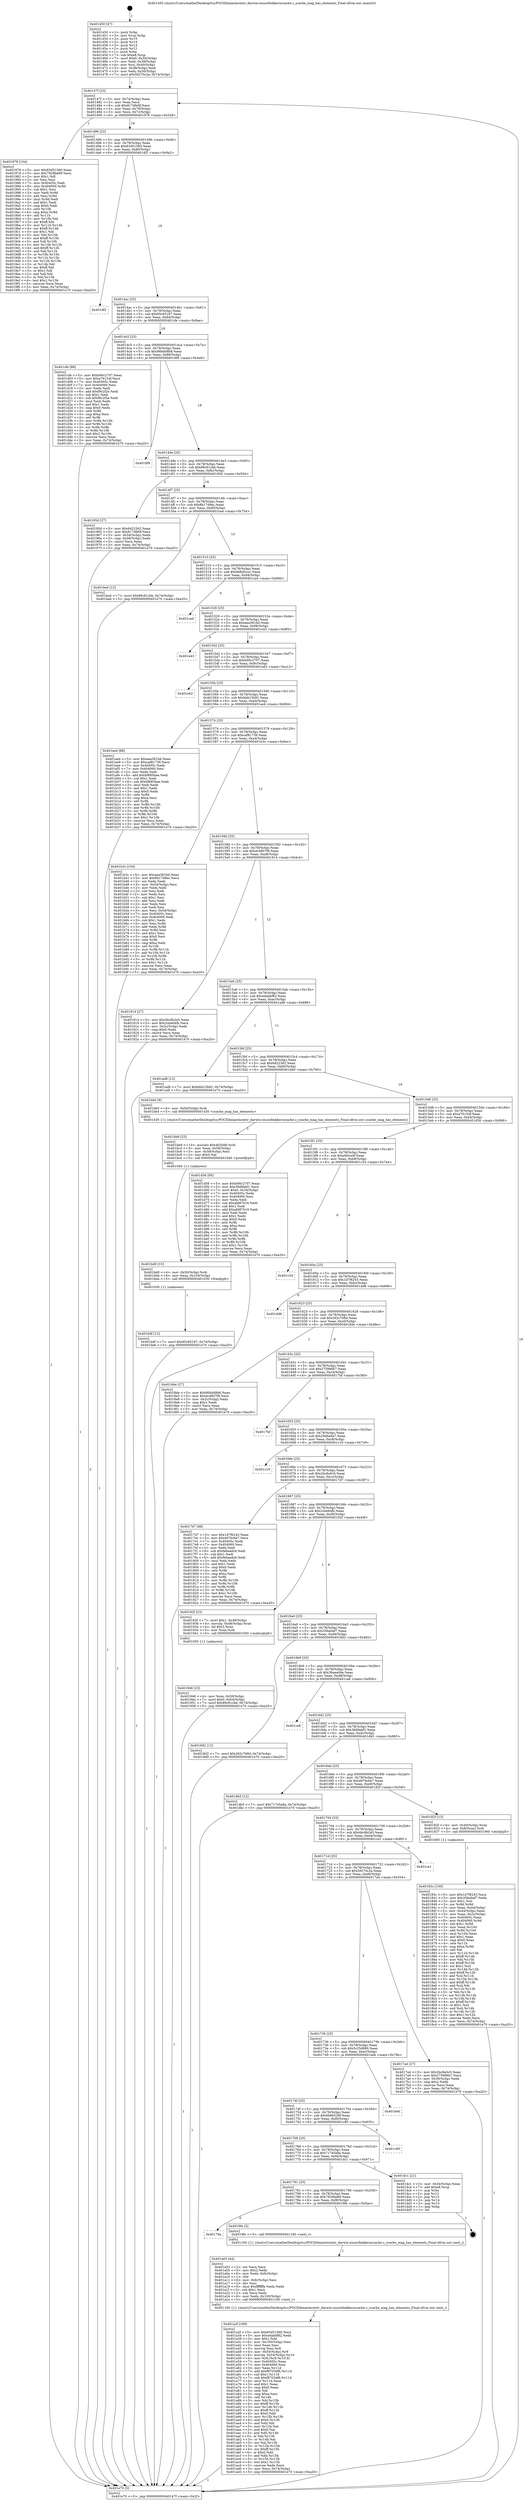digraph "0x401450" {
  label = "0x401450 (/mnt/c/Users/mathe/Desktop/tcc/POCII/binaries/extr_darwin-xnuosfmkkernzcache.c_zcache_mag_has_elements_Final-ollvm.out::main(0))"
  labelloc = "t"
  node[shape=record]

  Entry [label="",width=0.3,height=0.3,shape=circle,fillcolor=black,style=filled]
  "0x40147f" [label="{
     0x40147f [23]\l
     | [instrs]\l
     &nbsp;&nbsp;0x40147f \<+3\>: mov -0x74(%rbp),%eax\l
     &nbsp;&nbsp;0x401482 \<+2\>: mov %eax,%ecx\l
     &nbsp;&nbsp;0x401484 \<+6\>: sub $0x817dfe0f,%ecx\l
     &nbsp;&nbsp;0x40148a \<+3\>: mov %eax,-0x78(%rbp)\l
     &nbsp;&nbsp;0x40148d \<+3\>: mov %ecx,-0x7c(%rbp)\l
     &nbsp;&nbsp;0x401490 \<+6\>: je 0000000000401978 \<main+0x528\>\l
  }"]
  "0x401978" [label="{
     0x401978 [134]\l
     | [instrs]\l
     &nbsp;&nbsp;0x401978 \<+5\>: mov $0x83d51560,%eax\l
     &nbsp;&nbsp;0x40197d \<+5\>: mov $0x7929be89,%ecx\l
     &nbsp;&nbsp;0x401982 \<+2\>: mov $0x1,%dl\l
     &nbsp;&nbsp;0x401984 \<+2\>: xor %esi,%esi\l
     &nbsp;&nbsp;0x401986 \<+7\>: mov 0x40405c,%edi\l
     &nbsp;&nbsp;0x40198d \<+8\>: mov 0x404060,%r8d\l
     &nbsp;&nbsp;0x401995 \<+3\>: sub $0x1,%esi\l
     &nbsp;&nbsp;0x401998 \<+3\>: mov %edi,%r9d\l
     &nbsp;&nbsp;0x40199b \<+3\>: add %esi,%r9d\l
     &nbsp;&nbsp;0x40199e \<+4\>: imul %r9d,%edi\l
     &nbsp;&nbsp;0x4019a2 \<+3\>: and $0x1,%edi\l
     &nbsp;&nbsp;0x4019a5 \<+3\>: cmp $0x0,%edi\l
     &nbsp;&nbsp;0x4019a8 \<+4\>: sete %r10b\l
     &nbsp;&nbsp;0x4019ac \<+4\>: cmp $0xa,%r8d\l
     &nbsp;&nbsp;0x4019b0 \<+4\>: setl %r11b\l
     &nbsp;&nbsp;0x4019b4 \<+3\>: mov %r10b,%bl\l
     &nbsp;&nbsp;0x4019b7 \<+3\>: xor $0xff,%bl\l
     &nbsp;&nbsp;0x4019ba \<+3\>: mov %r11b,%r14b\l
     &nbsp;&nbsp;0x4019bd \<+4\>: xor $0xff,%r14b\l
     &nbsp;&nbsp;0x4019c1 \<+3\>: xor $0x1,%dl\l
     &nbsp;&nbsp;0x4019c4 \<+3\>: mov %bl,%r15b\l
     &nbsp;&nbsp;0x4019c7 \<+4\>: and $0xff,%r15b\l
     &nbsp;&nbsp;0x4019cb \<+3\>: and %dl,%r10b\l
     &nbsp;&nbsp;0x4019ce \<+3\>: mov %r14b,%r12b\l
     &nbsp;&nbsp;0x4019d1 \<+4\>: and $0xff,%r12b\l
     &nbsp;&nbsp;0x4019d5 \<+3\>: and %dl,%r11b\l
     &nbsp;&nbsp;0x4019d8 \<+3\>: or %r10b,%r15b\l
     &nbsp;&nbsp;0x4019db \<+3\>: or %r11b,%r12b\l
     &nbsp;&nbsp;0x4019de \<+3\>: xor %r12b,%r15b\l
     &nbsp;&nbsp;0x4019e1 \<+3\>: or %r14b,%bl\l
     &nbsp;&nbsp;0x4019e4 \<+3\>: xor $0xff,%bl\l
     &nbsp;&nbsp;0x4019e7 \<+3\>: or $0x1,%dl\l
     &nbsp;&nbsp;0x4019ea \<+2\>: and %dl,%bl\l
     &nbsp;&nbsp;0x4019ec \<+3\>: or %bl,%r15b\l
     &nbsp;&nbsp;0x4019ef \<+4\>: test $0x1,%r15b\l
     &nbsp;&nbsp;0x4019f3 \<+3\>: cmovne %ecx,%eax\l
     &nbsp;&nbsp;0x4019f6 \<+3\>: mov %eax,-0x74(%rbp)\l
     &nbsp;&nbsp;0x4019f9 \<+5\>: jmp 0000000000401e70 \<main+0xa20\>\l
  }"]
  "0x401496" [label="{
     0x401496 [22]\l
     | [instrs]\l
     &nbsp;&nbsp;0x401496 \<+5\>: jmp 000000000040149b \<main+0x4b\>\l
     &nbsp;&nbsp;0x40149b \<+3\>: mov -0x78(%rbp),%eax\l
     &nbsp;&nbsp;0x40149e \<+5\>: sub $0x83d51560,%eax\l
     &nbsp;&nbsp;0x4014a3 \<+3\>: mov %eax,-0x80(%rbp)\l
     &nbsp;&nbsp;0x4014a6 \<+6\>: je 0000000000401df2 \<main+0x9a2\>\l
  }"]
  Exit [label="",width=0.3,height=0.3,shape=circle,fillcolor=black,style=filled,peripheries=2]
  "0x401df2" [label="{
     0x401df2\l
  }", style=dashed]
  "0x4014ac" [label="{
     0x4014ac [25]\l
     | [instrs]\l
     &nbsp;&nbsp;0x4014ac \<+5\>: jmp 00000000004014b1 \<main+0x61\>\l
     &nbsp;&nbsp;0x4014b1 \<+3\>: mov -0x78(%rbp),%eax\l
     &nbsp;&nbsp;0x4014b4 \<+5\>: sub $0x85c65167,%eax\l
     &nbsp;&nbsp;0x4014b9 \<+6\>: mov %eax,-0x84(%rbp)\l
     &nbsp;&nbsp;0x4014bf \<+6\>: je 0000000000401cfe \<main+0x8ae\>\l
  }"]
  "0x401bdf" [label="{
     0x401bdf [12]\l
     | [instrs]\l
     &nbsp;&nbsp;0x401bdf \<+7\>: movl $0x85c65167,-0x74(%rbp)\l
     &nbsp;&nbsp;0x401be6 \<+5\>: jmp 0000000000401e70 \<main+0xa20\>\l
  }"]
  "0x401cfe" [label="{
     0x401cfe [88]\l
     | [instrs]\l
     &nbsp;&nbsp;0x401cfe \<+5\>: mov $0xb90c2707,%eax\l
     &nbsp;&nbsp;0x401d03 \<+5\>: mov $0xa76154f,%ecx\l
     &nbsp;&nbsp;0x401d08 \<+7\>: mov 0x40405c,%edx\l
     &nbsp;&nbsp;0x401d0f \<+7\>: mov 0x404060,%esi\l
     &nbsp;&nbsp;0x401d16 \<+2\>: mov %edx,%edi\l
     &nbsp;&nbsp;0x401d18 \<+6\>: add $0xf9c2f2e,%edi\l
     &nbsp;&nbsp;0x401d1e \<+3\>: sub $0x1,%edi\l
     &nbsp;&nbsp;0x401d21 \<+6\>: sub $0xf9c2f2e,%edi\l
     &nbsp;&nbsp;0x401d27 \<+3\>: imul %edi,%edx\l
     &nbsp;&nbsp;0x401d2a \<+3\>: and $0x1,%edx\l
     &nbsp;&nbsp;0x401d2d \<+3\>: cmp $0x0,%edx\l
     &nbsp;&nbsp;0x401d30 \<+4\>: sete %r8b\l
     &nbsp;&nbsp;0x401d34 \<+3\>: cmp $0xa,%esi\l
     &nbsp;&nbsp;0x401d37 \<+4\>: setl %r9b\l
     &nbsp;&nbsp;0x401d3b \<+3\>: mov %r8b,%r10b\l
     &nbsp;&nbsp;0x401d3e \<+3\>: and %r9b,%r10b\l
     &nbsp;&nbsp;0x401d41 \<+3\>: xor %r9b,%r8b\l
     &nbsp;&nbsp;0x401d44 \<+3\>: or %r8b,%r10b\l
     &nbsp;&nbsp;0x401d47 \<+4\>: test $0x1,%r10b\l
     &nbsp;&nbsp;0x401d4b \<+3\>: cmovne %ecx,%eax\l
     &nbsp;&nbsp;0x401d4e \<+3\>: mov %eax,-0x74(%rbp)\l
     &nbsp;&nbsp;0x401d51 \<+5\>: jmp 0000000000401e70 \<main+0xa20\>\l
  }"]
  "0x4014c5" [label="{
     0x4014c5 [25]\l
     | [instrs]\l
     &nbsp;&nbsp;0x4014c5 \<+5\>: jmp 00000000004014ca \<main+0x7a\>\l
     &nbsp;&nbsp;0x4014ca \<+3\>: mov -0x78(%rbp),%eax\l
     &nbsp;&nbsp;0x4014cd \<+5\>: sub $0x86bdd8b8,%eax\l
     &nbsp;&nbsp;0x4014d2 \<+6\>: mov %eax,-0x88(%rbp)\l
     &nbsp;&nbsp;0x4014d8 \<+6\>: je 00000000004018f9 \<main+0x4a9\>\l
  }"]
  "0x401bd0" [label="{
     0x401bd0 [15]\l
     | [instrs]\l
     &nbsp;&nbsp;0x401bd0 \<+4\>: mov -0x50(%rbp),%rdi\l
     &nbsp;&nbsp;0x401bd4 \<+6\>: mov %eax,-0x104(%rbp)\l
     &nbsp;&nbsp;0x401bda \<+5\>: call 0000000000401030 \<free@plt\>\l
     | [calls]\l
     &nbsp;&nbsp;0x401030 \{1\} (unknown)\l
  }"]
  "0x4018f9" [label="{
     0x4018f9\l
  }", style=dashed]
  "0x4014de" [label="{
     0x4014de [25]\l
     | [instrs]\l
     &nbsp;&nbsp;0x4014de \<+5\>: jmp 00000000004014e3 \<main+0x93\>\l
     &nbsp;&nbsp;0x4014e3 \<+3\>: mov -0x78(%rbp),%eax\l
     &nbsp;&nbsp;0x4014e6 \<+5\>: sub $0x89c81cbb,%eax\l
     &nbsp;&nbsp;0x4014eb \<+6\>: mov %eax,-0x8c(%rbp)\l
     &nbsp;&nbsp;0x4014f1 \<+6\>: je 000000000040195d \<main+0x50d\>\l
  }"]
  "0x401bb9" [label="{
     0x401bb9 [23]\l
     | [instrs]\l
     &nbsp;&nbsp;0x401bb9 \<+10\>: movabs $0x4020d6,%rdi\l
     &nbsp;&nbsp;0x401bc3 \<+3\>: mov %eax,-0x58(%rbp)\l
     &nbsp;&nbsp;0x401bc6 \<+3\>: mov -0x58(%rbp),%esi\l
     &nbsp;&nbsp;0x401bc9 \<+2\>: mov $0x0,%al\l
     &nbsp;&nbsp;0x401bcb \<+5\>: call 0000000000401040 \<printf@plt\>\l
     | [calls]\l
     &nbsp;&nbsp;0x401040 \{1\} (unknown)\l
  }"]
  "0x40195d" [label="{
     0x40195d [27]\l
     | [instrs]\l
     &nbsp;&nbsp;0x40195d \<+5\>: mov $0x6d22362,%eax\l
     &nbsp;&nbsp;0x401962 \<+5\>: mov $0x817dfe0f,%ecx\l
     &nbsp;&nbsp;0x401967 \<+3\>: mov -0x54(%rbp),%edx\l
     &nbsp;&nbsp;0x40196a \<+3\>: cmp -0x48(%rbp),%edx\l
     &nbsp;&nbsp;0x40196d \<+3\>: cmovl %ecx,%eax\l
     &nbsp;&nbsp;0x401970 \<+3\>: mov %eax,-0x74(%rbp)\l
     &nbsp;&nbsp;0x401973 \<+5\>: jmp 0000000000401e70 \<main+0xa20\>\l
  }"]
  "0x4014f7" [label="{
     0x4014f7 [25]\l
     | [instrs]\l
     &nbsp;&nbsp;0x4014f7 \<+5\>: jmp 00000000004014fc \<main+0xac\>\l
     &nbsp;&nbsp;0x4014fc \<+3\>: mov -0x78(%rbp),%eax\l
     &nbsp;&nbsp;0x4014ff \<+5\>: sub $0x8b17d9ec,%eax\l
     &nbsp;&nbsp;0x401504 \<+6\>: mov %eax,-0x90(%rbp)\l
     &nbsp;&nbsp;0x40150a \<+6\>: je 0000000000401ba4 \<main+0x754\>\l
  }"]
  "0x401a2f" [label="{
     0x401a2f [169]\l
     | [instrs]\l
     &nbsp;&nbsp;0x401a2f \<+5\>: mov $0x83d51560,%ecx\l
     &nbsp;&nbsp;0x401a34 \<+5\>: mov $0xedabbf82,%edx\l
     &nbsp;&nbsp;0x401a39 \<+3\>: mov $0x1,%dil\l
     &nbsp;&nbsp;0x401a3c \<+6\>: mov -0x100(%rbp),%esi\l
     &nbsp;&nbsp;0x401a42 \<+3\>: imul %eax,%esi\l
     &nbsp;&nbsp;0x401a45 \<+3\>: movslq %esi,%r8\l
     &nbsp;&nbsp;0x401a48 \<+4\>: mov -0x50(%rbp),%r9\l
     &nbsp;&nbsp;0x401a4c \<+4\>: movslq -0x54(%rbp),%r10\l
     &nbsp;&nbsp;0x401a50 \<+4\>: mov %r8,(%r9,%r10,8)\l
     &nbsp;&nbsp;0x401a54 \<+7\>: mov 0x40405c,%eax\l
     &nbsp;&nbsp;0x401a5b \<+7\>: mov 0x404060,%esi\l
     &nbsp;&nbsp;0x401a62 \<+3\>: mov %eax,%r11d\l
     &nbsp;&nbsp;0x401a65 \<+7\>: add $0xf8703df6,%r11d\l
     &nbsp;&nbsp;0x401a6c \<+4\>: sub $0x1,%r11d\l
     &nbsp;&nbsp;0x401a70 \<+7\>: sub $0xf8703df6,%r11d\l
     &nbsp;&nbsp;0x401a77 \<+4\>: imul %r11d,%eax\l
     &nbsp;&nbsp;0x401a7b \<+3\>: and $0x1,%eax\l
     &nbsp;&nbsp;0x401a7e \<+3\>: cmp $0x0,%eax\l
     &nbsp;&nbsp;0x401a81 \<+3\>: sete %bl\l
     &nbsp;&nbsp;0x401a84 \<+3\>: cmp $0xa,%esi\l
     &nbsp;&nbsp;0x401a87 \<+4\>: setl %r14b\l
     &nbsp;&nbsp;0x401a8b \<+3\>: mov %bl,%r15b\l
     &nbsp;&nbsp;0x401a8e \<+4\>: xor $0xff,%r15b\l
     &nbsp;&nbsp;0x401a92 \<+3\>: mov %r14b,%r12b\l
     &nbsp;&nbsp;0x401a95 \<+4\>: xor $0xff,%r12b\l
     &nbsp;&nbsp;0x401a99 \<+4\>: xor $0x0,%dil\l
     &nbsp;&nbsp;0x401a9d \<+3\>: mov %r15b,%r13b\l
     &nbsp;&nbsp;0x401aa0 \<+4\>: and $0x0,%r13b\l
     &nbsp;&nbsp;0x401aa4 \<+3\>: and %dil,%bl\l
     &nbsp;&nbsp;0x401aa7 \<+3\>: mov %r12b,%al\l
     &nbsp;&nbsp;0x401aaa \<+2\>: and $0x0,%al\l
     &nbsp;&nbsp;0x401aac \<+3\>: and %dil,%r14b\l
     &nbsp;&nbsp;0x401aaf \<+3\>: or %bl,%r13b\l
     &nbsp;&nbsp;0x401ab2 \<+3\>: or %r14b,%al\l
     &nbsp;&nbsp;0x401ab5 \<+3\>: xor %al,%r13b\l
     &nbsp;&nbsp;0x401ab8 \<+3\>: or %r12b,%r15b\l
     &nbsp;&nbsp;0x401abb \<+4\>: xor $0xff,%r15b\l
     &nbsp;&nbsp;0x401abf \<+4\>: or $0x0,%dil\l
     &nbsp;&nbsp;0x401ac3 \<+3\>: and %dil,%r15b\l
     &nbsp;&nbsp;0x401ac6 \<+3\>: or %r15b,%r13b\l
     &nbsp;&nbsp;0x401ac9 \<+4\>: test $0x1,%r13b\l
     &nbsp;&nbsp;0x401acd \<+3\>: cmovne %edx,%ecx\l
     &nbsp;&nbsp;0x401ad0 \<+3\>: mov %ecx,-0x74(%rbp)\l
     &nbsp;&nbsp;0x401ad3 \<+5\>: jmp 0000000000401e70 \<main+0xa20\>\l
  }"]
  "0x401ba4" [label="{
     0x401ba4 [12]\l
     | [instrs]\l
     &nbsp;&nbsp;0x401ba4 \<+7\>: movl $0x89c81cbb,-0x74(%rbp)\l
     &nbsp;&nbsp;0x401bab \<+5\>: jmp 0000000000401e70 \<main+0xa20\>\l
  }"]
  "0x401510" [label="{
     0x401510 [25]\l
     | [instrs]\l
     &nbsp;&nbsp;0x401510 \<+5\>: jmp 0000000000401515 \<main+0xc5\>\l
     &nbsp;&nbsp;0x401515 \<+3\>: mov -0x78(%rbp),%eax\l
     &nbsp;&nbsp;0x401518 \<+5\>: sub $0x9e8d5ca1,%eax\l
     &nbsp;&nbsp;0x40151d \<+6\>: mov %eax,-0x94(%rbp)\l
     &nbsp;&nbsp;0x401523 \<+6\>: je 0000000000401ced \<main+0x89d\>\l
  }"]
  "0x401a03" [label="{
     0x401a03 [44]\l
     | [instrs]\l
     &nbsp;&nbsp;0x401a03 \<+2\>: xor %ecx,%ecx\l
     &nbsp;&nbsp;0x401a05 \<+5\>: mov $0x2,%edx\l
     &nbsp;&nbsp;0x401a0a \<+6\>: mov %edx,-0xfc(%rbp)\l
     &nbsp;&nbsp;0x401a10 \<+1\>: cltd\l
     &nbsp;&nbsp;0x401a11 \<+6\>: mov -0xfc(%rbp),%esi\l
     &nbsp;&nbsp;0x401a17 \<+2\>: idiv %esi\l
     &nbsp;&nbsp;0x401a19 \<+6\>: imul $0xfffffffe,%edx,%edx\l
     &nbsp;&nbsp;0x401a1f \<+3\>: sub $0x1,%ecx\l
     &nbsp;&nbsp;0x401a22 \<+2\>: sub %ecx,%edx\l
     &nbsp;&nbsp;0x401a24 \<+6\>: mov %edx,-0x100(%rbp)\l
     &nbsp;&nbsp;0x401a2a \<+5\>: call 0000000000401160 \<next_i\>\l
     | [calls]\l
     &nbsp;&nbsp;0x401160 \{1\} (/mnt/c/Users/mathe/Desktop/tcc/POCII/binaries/extr_darwin-xnuosfmkkernzcache.c_zcache_mag_has_elements_Final-ollvm.out::next_i)\l
  }"]
  "0x401ced" [label="{
     0x401ced\l
  }", style=dashed]
  "0x401529" [label="{
     0x401529 [25]\l
     | [instrs]\l
     &nbsp;&nbsp;0x401529 \<+5\>: jmp 000000000040152e \<main+0xde\>\l
     &nbsp;&nbsp;0x40152e \<+3\>: mov -0x78(%rbp),%eax\l
     &nbsp;&nbsp;0x401531 \<+5\>: sub $0xaea381bd,%eax\l
     &nbsp;&nbsp;0x401536 \<+6\>: mov %eax,-0x98(%rbp)\l
     &nbsp;&nbsp;0x40153c \<+6\>: je 0000000000401e43 \<main+0x9f3\>\l
  }"]
  "0x40179a" [label="{
     0x40179a\l
  }", style=dashed]
  "0x401e43" [label="{
     0x401e43\l
  }", style=dashed]
  "0x401542" [label="{
     0x401542 [25]\l
     | [instrs]\l
     &nbsp;&nbsp;0x401542 \<+5\>: jmp 0000000000401547 \<main+0xf7\>\l
     &nbsp;&nbsp;0x401547 \<+3\>: mov -0x78(%rbp),%eax\l
     &nbsp;&nbsp;0x40154a \<+5\>: sub $0xb90c2707,%eax\l
     &nbsp;&nbsp;0x40154f \<+6\>: mov %eax,-0x9c(%rbp)\l
     &nbsp;&nbsp;0x401555 \<+6\>: je 0000000000401e62 \<main+0xa12\>\l
  }"]
  "0x4019fe" [label="{
     0x4019fe [5]\l
     | [instrs]\l
     &nbsp;&nbsp;0x4019fe \<+5\>: call 0000000000401160 \<next_i\>\l
     | [calls]\l
     &nbsp;&nbsp;0x401160 \{1\} (/mnt/c/Users/mathe/Desktop/tcc/POCII/binaries/extr_darwin-xnuosfmkkernzcache.c_zcache_mag_has_elements_Final-ollvm.out::next_i)\l
  }"]
  "0x401e62" [label="{
     0x401e62\l
  }", style=dashed]
  "0x40155b" [label="{
     0x40155b [25]\l
     | [instrs]\l
     &nbsp;&nbsp;0x40155b \<+5\>: jmp 0000000000401560 \<main+0x110\>\l
     &nbsp;&nbsp;0x401560 \<+3\>: mov -0x78(%rbp),%eax\l
     &nbsp;&nbsp;0x401563 \<+5\>: sub $0xbbb15b91,%eax\l
     &nbsp;&nbsp;0x401568 \<+6\>: mov %eax,-0xa0(%rbp)\l
     &nbsp;&nbsp;0x40156e \<+6\>: je 0000000000401ae4 \<main+0x694\>\l
  }"]
  "0x401781" [label="{
     0x401781 [25]\l
     | [instrs]\l
     &nbsp;&nbsp;0x401781 \<+5\>: jmp 0000000000401786 \<main+0x336\>\l
     &nbsp;&nbsp;0x401786 \<+3\>: mov -0x78(%rbp),%eax\l
     &nbsp;&nbsp;0x401789 \<+5\>: sub $0x7929be89,%eax\l
     &nbsp;&nbsp;0x40178e \<+6\>: mov %eax,-0xf8(%rbp)\l
     &nbsp;&nbsp;0x401794 \<+6\>: je 00000000004019fe \<main+0x5ae\>\l
  }"]
  "0x401ae4" [label="{
     0x401ae4 [88]\l
     | [instrs]\l
     &nbsp;&nbsp;0x401ae4 \<+5\>: mov $0xaea381bd,%eax\l
     &nbsp;&nbsp;0x401ae9 \<+5\>: mov $0xcaf81739,%ecx\l
     &nbsp;&nbsp;0x401aee \<+7\>: mov 0x40405c,%edx\l
     &nbsp;&nbsp;0x401af5 \<+7\>: mov 0x404060,%esi\l
     &nbsp;&nbsp;0x401afc \<+2\>: mov %edx,%edi\l
     &nbsp;&nbsp;0x401afe \<+6\>: add $0xbf685bae,%edi\l
     &nbsp;&nbsp;0x401b04 \<+3\>: sub $0x1,%edi\l
     &nbsp;&nbsp;0x401b07 \<+6\>: sub $0xbf685bae,%edi\l
     &nbsp;&nbsp;0x401b0d \<+3\>: imul %edi,%edx\l
     &nbsp;&nbsp;0x401b10 \<+3\>: and $0x1,%edx\l
     &nbsp;&nbsp;0x401b13 \<+3\>: cmp $0x0,%edx\l
     &nbsp;&nbsp;0x401b16 \<+4\>: sete %r8b\l
     &nbsp;&nbsp;0x401b1a \<+3\>: cmp $0xa,%esi\l
     &nbsp;&nbsp;0x401b1d \<+4\>: setl %r9b\l
     &nbsp;&nbsp;0x401b21 \<+3\>: mov %r8b,%r10b\l
     &nbsp;&nbsp;0x401b24 \<+3\>: and %r9b,%r10b\l
     &nbsp;&nbsp;0x401b27 \<+3\>: xor %r9b,%r8b\l
     &nbsp;&nbsp;0x401b2a \<+3\>: or %r8b,%r10b\l
     &nbsp;&nbsp;0x401b2d \<+4\>: test $0x1,%r10b\l
     &nbsp;&nbsp;0x401b31 \<+3\>: cmovne %ecx,%eax\l
     &nbsp;&nbsp;0x401b34 \<+3\>: mov %eax,-0x74(%rbp)\l
     &nbsp;&nbsp;0x401b37 \<+5\>: jmp 0000000000401e70 \<main+0xa20\>\l
  }"]
  "0x401574" [label="{
     0x401574 [25]\l
     | [instrs]\l
     &nbsp;&nbsp;0x401574 \<+5\>: jmp 0000000000401579 \<main+0x129\>\l
     &nbsp;&nbsp;0x401579 \<+3\>: mov -0x78(%rbp),%eax\l
     &nbsp;&nbsp;0x40157c \<+5\>: sub $0xcaf81739,%eax\l
     &nbsp;&nbsp;0x401581 \<+6\>: mov %eax,-0xa4(%rbp)\l
     &nbsp;&nbsp;0x401587 \<+6\>: je 0000000000401b3c \<main+0x6ec\>\l
  }"]
  "0x401dc1" [label="{
     0x401dc1 [21]\l
     | [instrs]\l
     &nbsp;&nbsp;0x401dc1 \<+3\>: mov -0x34(%rbp),%eax\l
     &nbsp;&nbsp;0x401dc4 \<+7\>: add $0xe8,%rsp\l
     &nbsp;&nbsp;0x401dcb \<+1\>: pop %rbx\l
     &nbsp;&nbsp;0x401dcc \<+2\>: pop %r12\l
     &nbsp;&nbsp;0x401dce \<+2\>: pop %r13\l
     &nbsp;&nbsp;0x401dd0 \<+2\>: pop %r14\l
     &nbsp;&nbsp;0x401dd2 \<+2\>: pop %r15\l
     &nbsp;&nbsp;0x401dd4 \<+1\>: pop %rbp\l
     &nbsp;&nbsp;0x401dd5 \<+1\>: ret\l
  }"]
  "0x401b3c" [label="{
     0x401b3c [104]\l
     | [instrs]\l
     &nbsp;&nbsp;0x401b3c \<+5\>: mov $0xaea381bd,%eax\l
     &nbsp;&nbsp;0x401b41 \<+5\>: mov $0x8b17d9ec,%ecx\l
     &nbsp;&nbsp;0x401b46 \<+2\>: xor %edx,%edx\l
     &nbsp;&nbsp;0x401b48 \<+3\>: mov -0x54(%rbp),%esi\l
     &nbsp;&nbsp;0x401b4b \<+2\>: mov %edx,%edi\l
     &nbsp;&nbsp;0x401b4d \<+2\>: sub %esi,%edi\l
     &nbsp;&nbsp;0x401b4f \<+2\>: mov %edx,%esi\l
     &nbsp;&nbsp;0x401b51 \<+3\>: sub $0x1,%esi\l
     &nbsp;&nbsp;0x401b54 \<+2\>: add %esi,%edi\l
     &nbsp;&nbsp;0x401b56 \<+2\>: mov %edx,%esi\l
     &nbsp;&nbsp;0x401b58 \<+2\>: sub %edi,%esi\l
     &nbsp;&nbsp;0x401b5a \<+3\>: mov %esi,-0x54(%rbp)\l
     &nbsp;&nbsp;0x401b5d \<+7\>: mov 0x40405c,%esi\l
     &nbsp;&nbsp;0x401b64 \<+7\>: mov 0x404060,%edi\l
     &nbsp;&nbsp;0x401b6b \<+3\>: sub $0x1,%edx\l
     &nbsp;&nbsp;0x401b6e \<+3\>: mov %esi,%r8d\l
     &nbsp;&nbsp;0x401b71 \<+3\>: add %edx,%r8d\l
     &nbsp;&nbsp;0x401b74 \<+4\>: imul %r8d,%esi\l
     &nbsp;&nbsp;0x401b78 \<+3\>: and $0x1,%esi\l
     &nbsp;&nbsp;0x401b7b \<+3\>: cmp $0x0,%esi\l
     &nbsp;&nbsp;0x401b7e \<+4\>: sete %r9b\l
     &nbsp;&nbsp;0x401b82 \<+3\>: cmp $0xa,%edi\l
     &nbsp;&nbsp;0x401b85 \<+4\>: setl %r10b\l
     &nbsp;&nbsp;0x401b89 \<+3\>: mov %r9b,%r11b\l
     &nbsp;&nbsp;0x401b8c \<+3\>: and %r10b,%r11b\l
     &nbsp;&nbsp;0x401b8f \<+3\>: xor %r10b,%r9b\l
     &nbsp;&nbsp;0x401b92 \<+3\>: or %r9b,%r11b\l
     &nbsp;&nbsp;0x401b95 \<+4\>: test $0x1,%r11b\l
     &nbsp;&nbsp;0x401b99 \<+3\>: cmovne %ecx,%eax\l
     &nbsp;&nbsp;0x401b9c \<+3\>: mov %eax,-0x74(%rbp)\l
     &nbsp;&nbsp;0x401b9f \<+5\>: jmp 0000000000401e70 \<main+0xa20\>\l
  }"]
  "0x40158d" [label="{
     0x40158d [25]\l
     | [instrs]\l
     &nbsp;&nbsp;0x40158d \<+5\>: jmp 0000000000401592 \<main+0x142\>\l
     &nbsp;&nbsp;0x401592 \<+3\>: mov -0x78(%rbp),%eax\l
     &nbsp;&nbsp;0x401595 \<+5\>: sub $0xdc4807f9,%eax\l
     &nbsp;&nbsp;0x40159a \<+6\>: mov %eax,-0xa8(%rbp)\l
     &nbsp;&nbsp;0x4015a0 \<+6\>: je 0000000000401914 \<main+0x4c4\>\l
  }"]
  "0x401768" [label="{
     0x401768 [25]\l
     | [instrs]\l
     &nbsp;&nbsp;0x401768 \<+5\>: jmp 000000000040176d \<main+0x31d\>\l
     &nbsp;&nbsp;0x40176d \<+3\>: mov -0x78(%rbp),%eax\l
     &nbsp;&nbsp;0x401770 \<+5\>: sub $0x717e5a8a,%eax\l
     &nbsp;&nbsp;0x401775 \<+6\>: mov %eax,-0xf4(%rbp)\l
     &nbsp;&nbsp;0x40177b \<+6\>: je 0000000000401dc1 \<main+0x971\>\l
  }"]
  "0x401914" [label="{
     0x401914 [27]\l
     | [instrs]\l
     &nbsp;&nbsp;0x401914 \<+5\>: mov $0x4bc9b2e5,%eax\l
     &nbsp;&nbsp;0x401919 \<+5\>: mov $0x2cbb64fb,%ecx\l
     &nbsp;&nbsp;0x40191e \<+3\>: mov -0x2c(%rbp),%edx\l
     &nbsp;&nbsp;0x401921 \<+3\>: cmp $0x0,%edx\l
     &nbsp;&nbsp;0x401924 \<+3\>: cmove %ecx,%eax\l
     &nbsp;&nbsp;0x401927 \<+3\>: mov %eax,-0x74(%rbp)\l
     &nbsp;&nbsp;0x40192a \<+5\>: jmp 0000000000401e70 \<main+0xa20\>\l
  }"]
  "0x4015a6" [label="{
     0x4015a6 [25]\l
     | [instrs]\l
     &nbsp;&nbsp;0x4015a6 \<+5\>: jmp 00000000004015ab \<main+0x15b\>\l
     &nbsp;&nbsp;0x4015ab \<+3\>: mov -0x78(%rbp),%eax\l
     &nbsp;&nbsp;0x4015ae \<+5\>: sub $0xedabbf82,%eax\l
     &nbsp;&nbsp;0x4015b3 \<+6\>: mov %eax,-0xac(%rbp)\l
     &nbsp;&nbsp;0x4015b9 \<+6\>: je 0000000000401ad8 \<main+0x688\>\l
  }"]
  "0x401c85" [label="{
     0x401c85\l
  }", style=dashed]
  "0x401ad8" [label="{
     0x401ad8 [12]\l
     | [instrs]\l
     &nbsp;&nbsp;0x401ad8 \<+7\>: movl $0xbbb15b91,-0x74(%rbp)\l
     &nbsp;&nbsp;0x401adf \<+5\>: jmp 0000000000401e70 \<main+0xa20\>\l
  }"]
  "0x4015bf" [label="{
     0x4015bf [25]\l
     | [instrs]\l
     &nbsp;&nbsp;0x4015bf \<+5\>: jmp 00000000004015c4 \<main+0x174\>\l
     &nbsp;&nbsp;0x4015c4 \<+3\>: mov -0x78(%rbp),%eax\l
     &nbsp;&nbsp;0x4015c7 \<+5\>: sub $0x6d22362,%eax\l
     &nbsp;&nbsp;0x4015cc \<+6\>: mov %eax,-0xb0(%rbp)\l
     &nbsp;&nbsp;0x4015d2 \<+6\>: je 0000000000401bb0 \<main+0x760\>\l
  }"]
  "0x40174f" [label="{
     0x40174f [25]\l
     | [instrs]\l
     &nbsp;&nbsp;0x40174f \<+5\>: jmp 0000000000401754 \<main+0x304\>\l
     &nbsp;&nbsp;0x401754 \<+3\>: mov -0x78(%rbp),%eax\l
     &nbsp;&nbsp;0x401757 \<+5\>: sub $0x6b86529f,%eax\l
     &nbsp;&nbsp;0x40175c \<+6\>: mov %eax,-0xf0(%rbp)\l
     &nbsp;&nbsp;0x401762 \<+6\>: je 0000000000401c85 \<main+0x835\>\l
  }"]
  "0x401bb0" [label="{
     0x401bb0 [9]\l
     | [instrs]\l
     &nbsp;&nbsp;0x401bb0 \<+4\>: mov -0x50(%rbp),%rdi\l
     &nbsp;&nbsp;0x401bb4 \<+5\>: call 0000000000401430 \<zcache_mag_has_elements\>\l
     | [calls]\l
     &nbsp;&nbsp;0x401430 \{1\} (/mnt/c/Users/mathe/Desktop/tcc/POCII/binaries/extr_darwin-xnuosfmkkernzcache.c_zcache_mag_has_elements_Final-ollvm.out::zcache_mag_has_elements)\l
  }"]
  "0x4015d8" [label="{
     0x4015d8 [25]\l
     | [instrs]\l
     &nbsp;&nbsp;0x4015d8 \<+5\>: jmp 00000000004015dd \<main+0x18d\>\l
     &nbsp;&nbsp;0x4015dd \<+3\>: mov -0x78(%rbp),%eax\l
     &nbsp;&nbsp;0x4015e0 \<+5\>: sub $0xa76154f,%eax\l
     &nbsp;&nbsp;0x4015e5 \<+6\>: mov %eax,-0xb4(%rbp)\l
     &nbsp;&nbsp;0x4015eb \<+6\>: je 0000000000401d56 \<main+0x906\>\l
  }"]
  "0x401beb" [label="{
     0x401beb\l
  }", style=dashed]
  "0x401d56" [label="{
     0x401d56 [95]\l
     | [instrs]\l
     &nbsp;&nbsp;0x401d56 \<+5\>: mov $0xb90c2707,%eax\l
     &nbsp;&nbsp;0x401d5b \<+5\>: mov $0x38d9abf1,%ecx\l
     &nbsp;&nbsp;0x401d60 \<+7\>: movl $0x0,-0x34(%rbp)\l
     &nbsp;&nbsp;0x401d67 \<+7\>: mov 0x40405c,%edx\l
     &nbsp;&nbsp;0x401d6e \<+7\>: mov 0x404060,%esi\l
     &nbsp;&nbsp;0x401d75 \<+2\>: mov %edx,%edi\l
     &nbsp;&nbsp;0x401d77 \<+6\>: sub $0xafd87b16,%edi\l
     &nbsp;&nbsp;0x401d7d \<+3\>: sub $0x1,%edi\l
     &nbsp;&nbsp;0x401d80 \<+6\>: add $0xafd87b16,%edi\l
     &nbsp;&nbsp;0x401d86 \<+3\>: imul %edi,%edx\l
     &nbsp;&nbsp;0x401d89 \<+3\>: and $0x1,%edx\l
     &nbsp;&nbsp;0x401d8c \<+3\>: cmp $0x0,%edx\l
     &nbsp;&nbsp;0x401d8f \<+4\>: sete %r8b\l
     &nbsp;&nbsp;0x401d93 \<+3\>: cmp $0xa,%esi\l
     &nbsp;&nbsp;0x401d96 \<+4\>: setl %r9b\l
     &nbsp;&nbsp;0x401d9a \<+3\>: mov %r8b,%r10b\l
     &nbsp;&nbsp;0x401d9d \<+3\>: and %r9b,%r10b\l
     &nbsp;&nbsp;0x401da0 \<+3\>: xor %r9b,%r8b\l
     &nbsp;&nbsp;0x401da3 \<+3\>: or %r8b,%r10b\l
     &nbsp;&nbsp;0x401da6 \<+4\>: test $0x1,%r10b\l
     &nbsp;&nbsp;0x401daa \<+3\>: cmovne %ecx,%eax\l
     &nbsp;&nbsp;0x401dad \<+3\>: mov %eax,-0x74(%rbp)\l
     &nbsp;&nbsp;0x401db0 \<+5\>: jmp 0000000000401e70 \<main+0xa20\>\l
  }"]
  "0x4015f1" [label="{
     0x4015f1 [25]\l
     | [instrs]\l
     &nbsp;&nbsp;0x4015f1 \<+5\>: jmp 00000000004015f6 \<main+0x1a6\>\l
     &nbsp;&nbsp;0x4015f6 \<+3\>: mov -0x78(%rbp),%eax\l
     &nbsp;&nbsp;0x4015f9 \<+5\>: sub $0xd40ce4f,%eax\l
     &nbsp;&nbsp;0x4015fe \<+6\>: mov %eax,-0xb8(%rbp)\l
     &nbsp;&nbsp;0x401604 \<+6\>: je 0000000000401c34 \<main+0x7e4\>\l
  }"]
  "0x401946" [label="{
     0x401946 [23]\l
     | [instrs]\l
     &nbsp;&nbsp;0x401946 \<+4\>: mov %rax,-0x50(%rbp)\l
     &nbsp;&nbsp;0x40194a \<+7\>: movl $0x0,-0x54(%rbp)\l
     &nbsp;&nbsp;0x401951 \<+7\>: movl $0x89c81cbb,-0x74(%rbp)\l
     &nbsp;&nbsp;0x401958 \<+5\>: jmp 0000000000401e70 \<main+0xa20\>\l
  }"]
  "0x401c34" [label="{
     0x401c34\l
  }", style=dashed]
  "0x40160a" [label="{
     0x40160a [25]\l
     | [instrs]\l
     &nbsp;&nbsp;0x40160a \<+5\>: jmp 000000000040160f \<main+0x1bf\>\l
     &nbsp;&nbsp;0x40160f \<+3\>: mov -0x78(%rbp),%eax\l
     &nbsp;&nbsp;0x401612 \<+5\>: sub $0x1d7f6243,%eax\l
     &nbsp;&nbsp;0x401617 \<+6\>: mov %eax,-0xbc(%rbp)\l
     &nbsp;&nbsp;0x40161d \<+6\>: je 0000000000401dd6 \<main+0x986\>\l
  }"]
  "0x40183c" [label="{
     0x40183c [150]\l
     | [instrs]\l
     &nbsp;&nbsp;0x40183c \<+5\>: mov $0x1d7f6243,%ecx\l
     &nbsp;&nbsp;0x401841 \<+5\>: mov $0x35ba0af7,%edx\l
     &nbsp;&nbsp;0x401846 \<+3\>: mov $0x1,%sil\l
     &nbsp;&nbsp;0x401849 \<+3\>: xor %r8d,%r8d\l
     &nbsp;&nbsp;0x40184c \<+3\>: mov %eax,-0x44(%rbp)\l
     &nbsp;&nbsp;0x40184f \<+3\>: mov -0x44(%rbp),%eax\l
     &nbsp;&nbsp;0x401852 \<+3\>: mov %eax,-0x2c(%rbp)\l
     &nbsp;&nbsp;0x401855 \<+7\>: mov 0x40405c,%eax\l
     &nbsp;&nbsp;0x40185c \<+8\>: mov 0x404060,%r9d\l
     &nbsp;&nbsp;0x401864 \<+4\>: sub $0x1,%r8d\l
     &nbsp;&nbsp;0x401868 \<+3\>: mov %eax,%r10d\l
     &nbsp;&nbsp;0x40186b \<+3\>: add %r8d,%r10d\l
     &nbsp;&nbsp;0x40186e \<+4\>: imul %r10d,%eax\l
     &nbsp;&nbsp;0x401872 \<+3\>: and $0x1,%eax\l
     &nbsp;&nbsp;0x401875 \<+3\>: cmp $0x0,%eax\l
     &nbsp;&nbsp;0x401878 \<+4\>: sete %r11b\l
     &nbsp;&nbsp;0x40187c \<+4\>: cmp $0xa,%r9d\l
     &nbsp;&nbsp;0x401880 \<+3\>: setl %bl\l
     &nbsp;&nbsp;0x401883 \<+3\>: mov %r11b,%r14b\l
     &nbsp;&nbsp;0x401886 \<+4\>: xor $0xff,%r14b\l
     &nbsp;&nbsp;0x40188a \<+3\>: mov %bl,%r15b\l
     &nbsp;&nbsp;0x40188d \<+4\>: xor $0xff,%r15b\l
     &nbsp;&nbsp;0x401891 \<+4\>: xor $0x1,%sil\l
     &nbsp;&nbsp;0x401895 \<+3\>: mov %r14b,%r12b\l
     &nbsp;&nbsp;0x401898 \<+4\>: and $0xff,%r12b\l
     &nbsp;&nbsp;0x40189c \<+3\>: and %sil,%r11b\l
     &nbsp;&nbsp;0x40189f \<+3\>: mov %r15b,%r13b\l
     &nbsp;&nbsp;0x4018a2 \<+4\>: and $0xff,%r13b\l
     &nbsp;&nbsp;0x4018a6 \<+3\>: and %sil,%bl\l
     &nbsp;&nbsp;0x4018a9 \<+3\>: or %r11b,%r12b\l
     &nbsp;&nbsp;0x4018ac \<+3\>: or %bl,%r13b\l
     &nbsp;&nbsp;0x4018af \<+3\>: xor %r13b,%r12b\l
     &nbsp;&nbsp;0x4018b2 \<+3\>: or %r15b,%r14b\l
     &nbsp;&nbsp;0x4018b5 \<+4\>: xor $0xff,%r14b\l
     &nbsp;&nbsp;0x4018b9 \<+4\>: or $0x1,%sil\l
     &nbsp;&nbsp;0x4018bd \<+3\>: and %sil,%r14b\l
     &nbsp;&nbsp;0x4018c0 \<+3\>: or %r14b,%r12b\l
     &nbsp;&nbsp;0x4018c3 \<+4\>: test $0x1,%r12b\l
     &nbsp;&nbsp;0x4018c7 \<+3\>: cmovne %edx,%ecx\l
     &nbsp;&nbsp;0x4018ca \<+3\>: mov %ecx,-0x74(%rbp)\l
     &nbsp;&nbsp;0x4018cd \<+5\>: jmp 0000000000401e70 \<main+0xa20\>\l
  }"]
  "0x401dd6" [label="{
     0x401dd6\l
  }", style=dashed]
  "0x401623" [label="{
     0x401623 [25]\l
     | [instrs]\l
     &nbsp;&nbsp;0x401623 \<+5\>: jmp 0000000000401628 \<main+0x1d8\>\l
     &nbsp;&nbsp;0x401628 \<+3\>: mov -0x78(%rbp),%eax\l
     &nbsp;&nbsp;0x40162b \<+5\>: sub $0x262c768d,%eax\l
     &nbsp;&nbsp;0x401630 \<+6\>: mov %eax,-0xc0(%rbp)\l
     &nbsp;&nbsp;0x401636 \<+6\>: je 00000000004018de \<main+0x48e\>\l
  }"]
  "0x401450" [label="{
     0x401450 [47]\l
     | [instrs]\l
     &nbsp;&nbsp;0x401450 \<+1\>: push %rbp\l
     &nbsp;&nbsp;0x401451 \<+3\>: mov %rsp,%rbp\l
     &nbsp;&nbsp;0x401454 \<+2\>: push %r15\l
     &nbsp;&nbsp;0x401456 \<+2\>: push %r14\l
     &nbsp;&nbsp;0x401458 \<+2\>: push %r13\l
     &nbsp;&nbsp;0x40145a \<+2\>: push %r12\l
     &nbsp;&nbsp;0x40145c \<+1\>: push %rbx\l
     &nbsp;&nbsp;0x40145d \<+7\>: sub $0xe8,%rsp\l
     &nbsp;&nbsp;0x401464 \<+7\>: movl $0x0,-0x34(%rbp)\l
     &nbsp;&nbsp;0x40146b \<+3\>: mov %edi,-0x38(%rbp)\l
     &nbsp;&nbsp;0x40146e \<+4\>: mov %rsi,-0x40(%rbp)\l
     &nbsp;&nbsp;0x401472 \<+3\>: mov -0x38(%rbp),%edi\l
     &nbsp;&nbsp;0x401475 \<+3\>: mov %edi,-0x30(%rbp)\l
     &nbsp;&nbsp;0x401478 \<+7\>: movl $0x59270c2a,-0x74(%rbp)\l
  }"]
  "0x4018de" [label="{
     0x4018de [27]\l
     | [instrs]\l
     &nbsp;&nbsp;0x4018de \<+5\>: mov $0x86bdd8b8,%eax\l
     &nbsp;&nbsp;0x4018e3 \<+5\>: mov $0xdc4807f9,%ecx\l
     &nbsp;&nbsp;0x4018e8 \<+3\>: mov -0x2c(%rbp),%edx\l
     &nbsp;&nbsp;0x4018eb \<+3\>: cmp $0x1,%edx\l
     &nbsp;&nbsp;0x4018ee \<+3\>: cmovl %ecx,%eax\l
     &nbsp;&nbsp;0x4018f1 \<+3\>: mov %eax,-0x74(%rbp)\l
     &nbsp;&nbsp;0x4018f4 \<+5\>: jmp 0000000000401e70 \<main+0xa20\>\l
  }"]
  "0x40163c" [label="{
     0x40163c [25]\l
     | [instrs]\l
     &nbsp;&nbsp;0x40163c \<+5\>: jmp 0000000000401641 \<main+0x1f1\>\l
     &nbsp;&nbsp;0x401641 \<+3\>: mov -0x78(%rbp),%eax\l
     &nbsp;&nbsp;0x401644 \<+5\>: sub $0x275996b7,%eax\l
     &nbsp;&nbsp;0x401649 \<+6\>: mov %eax,-0xc4(%rbp)\l
     &nbsp;&nbsp;0x40164f \<+6\>: je 00000000004017bf \<main+0x36f\>\l
  }"]
  "0x401e70" [label="{
     0x401e70 [5]\l
     | [instrs]\l
     &nbsp;&nbsp;0x401e70 \<+5\>: jmp 000000000040147f \<main+0x2f\>\l
  }"]
  "0x4017bf" [label="{
     0x4017bf\l
  }", style=dashed]
  "0x401655" [label="{
     0x401655 [25]\l
     | [instrs]\l
     &nbsp;&nbsp;0x401655 \<+5\>: jmp 000000000040165a \<main+0x20a\>\l
     &nbsp;&nbsp;0x40165a \<+3\>: mov -0x78(%rbp),%eax\l
     &nbsp;&nbsp;0x40165d \<+5\>: sub $0x29d6a0a7,%eax\l
     &nbsp;&nbsp;0x401662 \<+6\>: mov %eax,-0xc8(%rbp)\l
     &nbsp;&nbsp;0x401668 \<+6\>: je 0000000000401c19 \<main+0x7c9\>\l
  }"]
  "0x401736" [label="{
     0x401736 [25]\l
     | [instrs]\l
     &nbsp;&nbsp;0x401736 \<+5\>: jmp 000000000040173b \<main+0x2eb\>\l
     &nbsp;&nbsp;0x40173b \<+3\>: mov -0x78(%rbp),%eax\l
     &nbsp;&nbsp;0x40173e \<+5\>: sub $0x5c25d680,%eax\l
     &nbsp;&nbsp;0x401743 \<+6\>: mov %eax,-0xec(%rbp)\l
     &nbsp;&nbsp;0x401749 \<+6\>: je 0000000000401beb \<main+0x79b\>\l
  }"]
  "0x401c19" [label="{
     0x401c19\l
  }", style=dashed]
  "0x40166e" [label="{
     0x40166e [25]\l
     | [instrs]\l
     &nbsp;&nbsp;0x40166e \<+5\>: jmp 0000000000401673 \<main+0x223\>\l
     &nbsp;&nbsp;0x401673 \<+3\>: mov -0x78(%rbp),%eax\l
     &nbsp;&nbsp;0x401676 \<+5\>: sub $0x2bc9a5c0,%eax\l
     &nbsp;&nbsp;0x40167b \<+6\>: mov %eax,-0xcc(%rbp)\l
     &nbsp;&nbsp;0x401681 \<+6\>: je 00000000004017d7 \<main+0x387\>\l
  }"]
  "0x4017a4" [label="{
     0x4017a4 [27]\l
     | [instrs]\l
     &nbsp;&nbsp;0x4017a4 \<+5\>: mov $0x2bc9a5c0,%eax\l
     &nbsp;&nbsp;0x4017a9 \<+5\>: mov $0x275996b7,%ecx\l
     &nbsp;&nbsp;0x4017ae \<+3\>: mov -0x30(%rbp),%edx\l
     &nbsp;&nbsp;0x4017b1 \<+3\>: cmp $0x2,%edx\l
     &nbsp;&nbsp;0x4017b4 \<+3\>: cmovne %ecx,%eax\l
     &nbsp;&nbsp;0x4017b7 \<+3\>: mov %eax,-0x74(%rbp)\l
     &nbsp;&nbsp;0x4017ba \<+5\>: jmp 0000000000401e70 \<main+0xa20\>\l
  }"]
  "0x4017d7" [label="{
     0x4017d7 [88]\l
     | [instrs]\l
     &nbsp;&nbsp;0x4017d7 \<+5\>: mov $0x1d7f6243,%eax\l
     &nbsp;&nbsp;0x4017dc \<+5\>: mov $0x4976c6e7,%ecx\l
     &nbsp;&nbsp;0x4017e1 \<+7\>: mov 0x40405c,%edx\l
     &nbsp;&nbsp;0x4017e8 \<+7\>: mov 0x404060,%esi\l
     &nbsp;&nbsp;0x4017ef \<+2\>: mov %edx,%edi\l
     &nbsp;&nbsp;0x4017f1 \<+6\>: sub $0xfe6aadcb,%edi\l
     &nbsp;&nbsp;0x4017f7 \<+3\>: sub $0x1,%edi\l
     &nbsp;&nbsp;0x4017fa \<+6\>: add $0xfe6aadcb,%edi\l
     &nbsp;&nbsp;0x401800 \<+3\>: imul %edi,%edx\l
     &nbsp;&nbsp;0x401803 \<+3\>: and $0x1,%edx\l
     &nbsp;&nbsp;0x401806 \<+3\>: cmp $0x0,%edx\l
     &nbsp;&nbsp;0x401809 \<+4\>: sete %r8b\l
     &nbsp;&nbsp;0x40180d \<+3\>: cmp $0xa,%esi\l
     &nbsp;&nbsp;0x401810 \<+4\>: setl %r9b\l
     &nbsp;&nbsp;0x401814 \<+3\>: mov %r8b,%r10b\l
     &nbsp;&nbsp;0x401817 \<+3\>: and %r9b,%r10b\l
     &nbsp;&nbsp;0x40181a \<+3\>: xor %r9b,%r8b\l
     &nbsp;&nbsp;0x40181d \<+3\>: or %r8b,%r10b\l
     &nbsp;&nbsp;0x401820 \<+4\>: test $0x1,%r10b\l
     &nbsp;&nbsp;0x401824 \<+3\>: cmovne %ecx,%eax\l
     &nbsp;&nbsp;0x401827 \<+3\>: mov %eax,-0x74(%rbp)\l
     &nbsp;&nbsp;0x40182a \<+5\>: jmp 0000000000401e70 \<main+0xa20\>\l
  }"]
  "0x401687" [label="{
     0x401687 [25]\l
     | [instrs]\l
     &nbsp;&nbsp;0x401687 \<+5\>: jmp 000000000040168c \<main+0x23c\>\l
     &nbsp;&nbsp;0x40168c \<+3\>: mov -0x78(%rbp),%eax\l
     &nbsp;&nbsp;0x40168f \<+5\>: sub $0x2cbb64fb,%eax\l
     &nbsp;&nbsp;0x401694 \<+6\>: mov %eax,-0xd0(%rbp)\l
     &nbsp;&nbsp;0x40169a \<+6\>: je 000000000040192f \<main+0x4df\>\l
  }"]
  "0x40171d" [label="{
     0x40171d [25]\l
     | [instrs]\l
     &nbsp;&nbsp;0x40171d \<+5\>: jmp 0000000000401722 \<main+0x2d2\>\l
     &nbsp;&nbsp;0x401722 \<+3\>: mov -0x78(%rbp),%eax\l
     &nbsp;&nbsp;0x401725 \<+5\>: sub $0x59270c2a,%eax\l
     &nbsp;&nbsp;0x40172a \<+6\>: mov %eax,-0xe8(%rbp)\l
     &nbsp;&nbsp;0x401730 \<+6\>: je 00000000004017a4 \<main+0x354\>\l
  }"]
  "0x40192f" [label="{
     0x40192f [23]\l
     | [instrs]\l
     &nbsp;&nbsp;0x40192f \<+7\>: movl $0x1,-0x48(%rbp)\l
     &nbsp;&nbsp;0x401936 \<+4\>: movslq -0x48(%rbp),%rax\l
     &nbsp;&nbsp;0x40193a \<+4\>: shl $0x3,%rax\l
     &nbsp;&nbsp;0x40193e \<+3\>: mov %rax,%rdi\l
     &nbsp;&nbsp;0x401941 \<+5\>: call 0000000000401050 \<malloc@plt\>\l
     | [calls]\l
     &nbsp;&nbsp;0x401050 \{1\} (unknown)\l
  }"]
  "0x4016a0" [label="{
     0x4016a0 [25]\l
     | [instrs]\l
     &nbsp;&nbsp;0x4016a0 \<+5\>: jmp 00000000004016a5 \<main+0x255\>\l
     &nbsp;&nbsp;0x4016a5 \<+3\>: mov -0x78(%rbp),%eax\l
     &nbsp;&nbsp;0x4016a8 \<+5\>: sub $0x35ba0af7,%eax\l
     &nbsp;&nbsp;0x4016ad \<+6\>: mov %eax,-0xd4(%rbp)\l
     &nbsp;&nbsp;0x4016b3 \<+6\>: je 00000000004018d2 \<main+0x482\>\l
  }"]
  "0x401ce1" [label="{
     0x401ce1\l
  }", style=dashed]
  "0x4018d2" [label="{
     0x4018d2 [12]\l
     | [instrs]\l
     &nbsp;&nbsp;0x4018d2 \<+7\>: movl $0x262c768d,-0x74(%rbp)\l
     &nbsp;&nbsp;0x4018d9 \<+5\>: jmp 0000000000401e70 \<main+0xa20\>\l
  }"]
  "0x4016b9" [label="{
     0x4016b9 [25]\l
     | [instrs]\l
     &nbsp;&nbsp;0x4016b9 \<+5\>: jmp 00000000004016be \<main+0x26e\>\l
     &nbsp;&nbsp;0x4016be \<+3\>: mov -0x78(%rbp),%eax\l
     &nbsp;&nbsp;0x4016c1 \<+5\>: sub $0x36aea0de,%eax\l
     &nbsp;&nbsp;0x4016c6 \<+6\>: mov %eax,-0xd8(%rbp)\l
     &nbsp;&nbsp;0x4016cc \<+6\>: je 0000000000401ca6 \<main+0x856\>\l
  }"]
  "0x401704" [label="{
     0x401704 [25]\l
     | [instrs]\l
     &nbsp;&nbsp;0x401704 \<+5\>: jmp 0000000000401709 \<main+0x2b9\>\l
     &nbsp;&nbsp;0x401709 \<+3\>: mov -0x78(%rbp),%eax\l
     &nbsp;&nbsp;0x40170c \<+5\>: sub $0x4bc9b2e5,%eax\l
     &nbsp;&nbsp;0x401711 \<+6\>: mov %eax,-0xe4(%rbp)\l
     &nbsp;&nbsp;0x401717 \<+6\>: je 0000000000401ce1 \<main+0x891\>\l
  }"]
  "0x401ca6" [label="{
     0x401ca6\l
  }", style=dashed]
  "0x4016d2" [label="{
     0x4016d2 [25]\l
     | [instrs]\l
     &nbsp;&nbsp;0x4016d2 \<+5\>: jmp 00000000004016d7 \<main+0x287\>\l
     &nbsp;&nbsp;0x4016d7 \<+3\>: mov -0x78(%rbp),%eax\l
     &nbsp;&nbsp;0x4016da \<+5\>: sub $0x38d9abf1,%eax\l
     &nbsp;&nbsp;0x4016df \<+6\>: mov %eax,-0xdc(%rbp)\l
     &nbsp;&nbsp;0x4016e5 \<+6\>: je 0000000000401db5 \<main+0x965\>\l
  }"]
  "0x40182f" [label="{
     0x40182f [13]\l
     | [instrs]\l
     &nbsp;&nbsp;0x40182f \<+4\>: mov -0x40(%rbp),%rax\l
     &nbsp;&nbsp;0x401833 \<+4\>: mov 0x8(%rax),%rdi\l
     &nbsp;&nbsp;0x401837 \<+5\>: call 0000000000401060 \<atoi@plt\>\l
     | [calls]\l
     &nbsp;&nbsp;0x401060 \{1\} (unknown)\l
  }"]
  "0x401db5" [label="{
     0x401db5 [12]\l
     | [instrs]\l
     &nbsp;&nbsp;0x401db5 \<+7\>: movl $0x717e5a8a,-0x74(%rbp)\l
     &nbsp;&nbsp;0x401dbc \<+5\>: jmp 0000000000401e70 \<main+0xa20\>\l
  }"]
  "0x4016eb" [label="{
     0x4016eb [25]\l
     | [instrs]\l
     &nbsp;&nbsp;0x4016eb \<+5\>: jmp 00000000004016f0 \<main+0x2a0\>\l
     &nbsp;&nbsp;0x4016f0 \<+3\>: mov -0x78(%rbp),%eax\l
     &nbsp;&nbsp;0x4016f3 \<+5\>: sub $0x4976c6e7,%eax\l
     &nbsp;&nbsp;0x4016f8 \<+6\>: mov %eax,-0xe0(%rbp)\l
     &nbsp;&nbsp;0x4016fe \<+6\>: je 000000000040182f \<main+0x3df\>\l
  }"]
  Entry -> "0x401450" [label=" 1"]
  "0x40147f" -> "0x401978" [label=" 1"]
  "0x40147f" -> "0x401496" [label=" 19"]
  "0x401dc1" -> Exit [label=" 1"]
  "0x401496" -> "0x401df2" [label=" 0"]
  "0x401496" -> "0x4014ac" [label=" 19"]
  "0x401db5" -> "0x401e70" [label=" 1"]
  "0x4014ac" -> "0x401cfe" [label=" 1"]
  "0x4014ac" -> "0x4014c5" [label=" 18"]
  "0x401d56" -> "0x401e70" [label=" 1"]
  "0x4014c5" -> "0x4018f9" [label=" 0"]
  "0x4014c5" -> "0x4014de" [label=" 18"]
  "0x401cfe" -> "0x401e70" [label=" 1"]
  "0x4014de" -> "0x40195d" [label=" 2"]
  "0x4014de" -> "0x4014f7" [label=" 16"]
  "0x401bdf" -> "0x401e70" [label=" 1"]
  "0x4014f7" -> "0x401ba4" [label=" 1"]
  "0x4014f7" -> "0x401510" [label=" 15"]
  "0x401bd0" -> "0x401bdf" [label=" 1"]
  "0x401510" -> "0x401ced" [label=" 0"]
  "0x401510" -> "0x401529" [label=" 15"]
  "0x401bb9" -> "0x401bd0" [label=" 1"]
  "0x401529" -> "0x401e43" [label=" 0"]
  "0x401529" -> "0x401542" [label=" 15"]
  "0x401bb0" -> "0x401bb9" [label=" 1"]
  "0x401542" -> "0x401e62" [label=" 0"]
  "0x401542" -> "0x40155b" [label=" 15"]
  "0x401ba4" -> "0x401e70" [label=" 1"]
  "0x40155b" -> "0x401ae4" [label=" 1"]
  "0x40155b" -> "0x401574" [label=" 14"]
  "0x401ae4" -> "0x401e70" [label=" 1"]
  "0x401574" -> "0x401b3c" [label=" 1"]
  "0x401574" -> "0x40158d" [label=" 13"]
  "0x401ad8" -> "0x401e70" [label=" 1"]
  "0x40158d" -> "0x401914" [label=" 1"]
  "0x40158d" -> "0x4015a6" [label=" 12"]
  "0x401a03" -> "0x401a2f" [label=" 1"]
  "0x4015a6" -> "0x401ad8" [label=" 1"]
  "0x4015a6" -> "0x4015bf" [label=" 11"]
  "0x4019fe" -> "0x401a03" [label=" 1"]
  "0x4015bf" -> "0x401bb0" [label=" 1"]
  "0x4015bf" -> "0x4015d8" [label=" 10"]
  "0x401781" -> "0x4019fe" [label=" 1"]
  "0x4015d8" -> "0x401d56" [label=" 1"]
  "0x4015d8" -> "0x4015f1" [label=" 9"]
  "0x401b3c" -> "0x401e70" [label=" 1"]
  "0x4015f1" -> "0x401c34" [label=" 0"]
  "0x4015f1" -> "0x40160a" [label=" 9"]
  "0x401768" -> "0x401dc1" [label=" 1"]
  "0x40160a" -> "0x401dd6" [label=" 0"]
  "0x40160a" -> "0x401623" [label=" 9"]
  "0x401a2f" -> "0x401e70" [label=" 1"]
  "0x401623" -> "0x4018de" [label=" 1"]
  "0x401623" -> "0x40163c" [label=" 8"]
  "0x40174f" -> "0x401768" [label=" 2"]
  "0x40163c" -> "0x4017bf" [label=" 0"]
  "0x40163c" -> "0x401655" [label=" 8"]
  "0x40174f" -> "0x401c85" [label=" 0"]
  "0x401655" -> "0x401c19" [label=" 0"]
  "0x401655" -> "0x40166e" [label=" 8"]
  "0x401781" -> "0x40179a" [label=" 0"]
  "0x40166e" -> "0x4017d7" [label=" 1"]
  "0x40166e" -> "0x401687" [label=" 7"]
  "0x401736" -> "0x40174f" [label=" 2"]
  "0x401687" -> "0x40192f" [label=" 1"]
  "0x401687" -> "0x4016a0" [label=" 6"]
  "0x401768" -> "0x401781" [label=" 1"]
  "0x4016a0" -> "0x4018d2" [label=" 1"]
  "0x4016a0" -> "0x4016b9" [label=" 5"]
  "0x401978" -> "0x401e70" [label=" 1"]
  "0x4016b9" -> "0x401ca6" [label=" 0"]
  "0x4016b9" -> "0x4016d2" [label=" 5"]
  "0x401946" -> "0x401e70" [label=" 1"]
  "0x4016d2" -> "0x401db5" [label=" 1"]
  "0x4016d2" -> "0x4016eb" [label=" 4"]
  "0x40192f" -> "0x401946" [label=" 1"]
  "0x4016eb" -> "0x40182f" [label=" 1"]
  "0x4016eb" -> "0x401704" [label=" 3"]
  "0x40195d" -> "0x401e70" [label=" 2"]
  "0x401704" -> "0x401ce1" [label=" 0"]
  "0x401704" -> "0x40171d" [label=" 3"]
  "0x401736" -> "0x401beb" [label=" 0"]
  "0x40171d" -> "0x4017a4" [label=" 1"]
  "0x40171d" -> "0x401736" [label=" 2"]
  "0x4017a4" -> "0x401e70" [label=" 1"]
  "0x401450" -> "0x40147f" [label=" 1"]
  "0x401e70" -> "0x40147f" [label=" 19"]
  "0x4017d7" -> "0x401e70" [label=" 1"]
  "0x40182f" -> "0x40183c" [label=" 1"]
  "0x40183c" -> "0x401e70" [label=" 1"]
  "0x4018d2" -> "0x401e70" [label=" 1"]
  "0x4018de" -> "0x401e70" [label=" 1"]
  "0x401914" -> "0x401e70" [label=" 1"]
}
